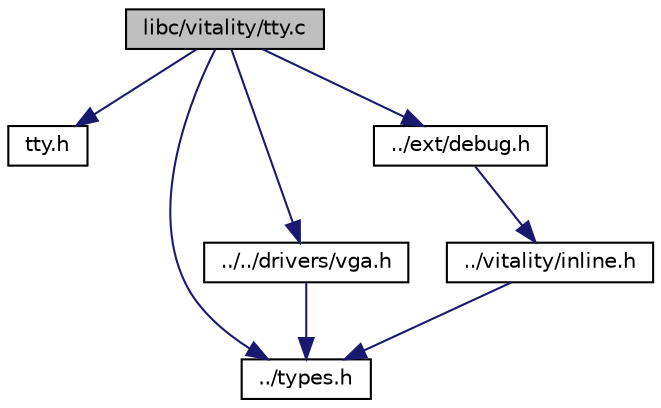 digraph "libc/vitality/tty.c"
{
  edge [fontname="Helvetica",fontsize="10",labelfontname="Helvetica",labelfontsize="10"];
  node [fontname="Helvetica",fontsize="10",shape=record];
  Node0 [label="libc/vitality/tty.c",height=0.2,width=0.4,color="black", fillcolor="grey75", style="filled", fontcolor="black"];
  Node0 -> Node1 [color="midnightblue",fontsize="10",style="solid",fontname="Helvetica"];
  Node1 [label="tty.h",height=0.2,width=0.4,color="black", fillcolor="white", style="filled",URL="$a00110.html"];
  Node0 -> Node2 [color="midnightblue",fontsize="10",style="solid",fontname="Helvetica"];
  Node2 [label="../types.h",height=0.2,width=0.4,color="black", fillcolor="white", style="filled",URL="$a00092.html"];
  Node0 -> Node3 [color="midnightblue",fontsize="10",style="solid",fontname="Helvetica"];
  Node3 [label="../../drivers/vga.h",height=0.2,width=0.4,color="black", fillcolor="white", style="filled",URL="$a00017.html"];
  Node3 -> Node2 [color="midnightblue",fontsize="10",style="solid",fontname="Helvetica"];
  Node0 -> Node4 [color="midnightblue",fontsize="10",style="solid",fontname="Helvetica"];
  Node4 [label="../ext/debug.h",height=0.2,width=0.4,color="black", fillcolor="white", style="filled",URL="$a00032.html"];
  Node4 -> Node5 [color="midnightblue",fontsize="10",style="solid",fontname="Helvetica"];
  Node5 [label="../vitality/inline.h",height=0.2,width=0.4,color="black", fillcolor="white", style="filled",URL="$a00104.html"];
  Node5 -> Node2 [color="midnightblue",fontsize="10",style="solid",fontname="Helvetica"];
}
